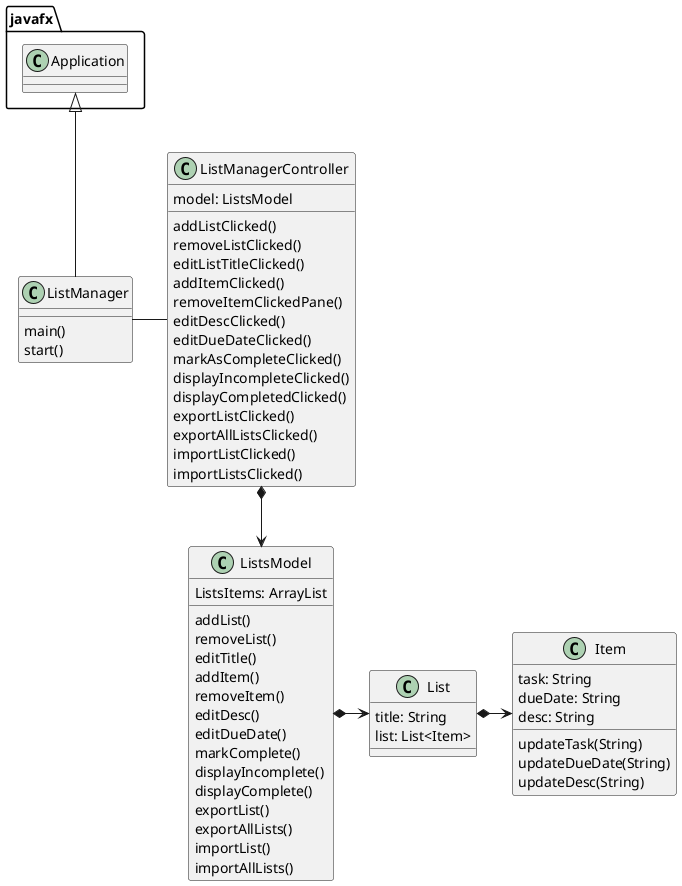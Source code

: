 @startuml
'https://plantuml.com/class-diagram

class ListManager {
    main()
    start()
}

class ListManagerController {
    model: ListsModel

    addListClicked()
    removeListClicked()
    editListTitleClicked()
    addItemClicked()
    removeItemClickedPane()
    editDescClicked()
    editDueDateClicked()
    markAsCompleteClicked()
    displayIncompleteClicked()
    displayCompletedClicked()
    exportListClicked()
    exportAllListsClicked()
    importListClicked()
    importListsClicked()
}

class ListsModel {
    ListsItems: ArrayList

    addList()
    removeList()
    editTitle()
    addItem()
    removeItem()
    editDesc()
    editDueDate()
    markComplete()
    displayIncomplete()
    displayComplete()
    exportList()
    exportAllLists()
    importList()
    importAllLists()
}

class Item {
    task: String
    dueDate: String
    desc: String

    updateTask(String)
    updateDueDate(String)
    updateDesc(String)
}

class List {
    title: String
    list: List<Item>
}

javafx.Application <|-- ListManager

ListManager - ListManagerController
ListManagerController *--> ListsModel
ListsModel *-> List
List *-> Item

@enduml